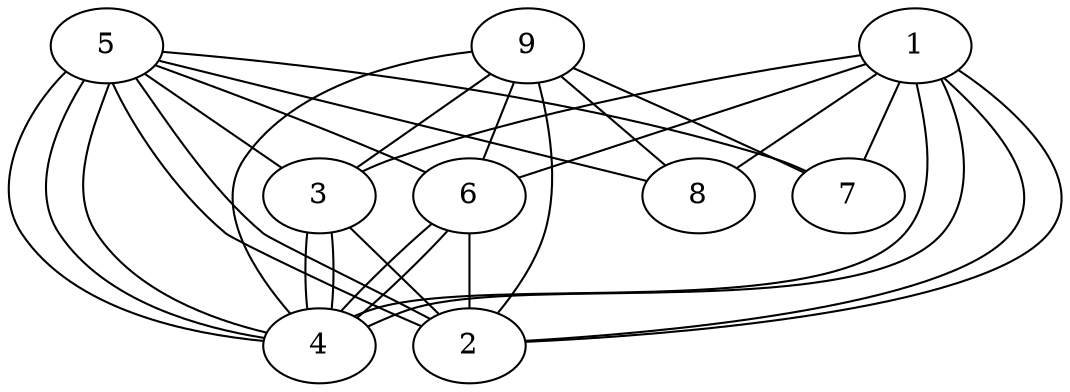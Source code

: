 graph a {
    {1,3,5,6}--{2,4};
    {3,5,6} -- {4};
    {1,5,9} -- {2,3,4,6,7,8};
    // {4,5,6,7,9} -- {8};
}
